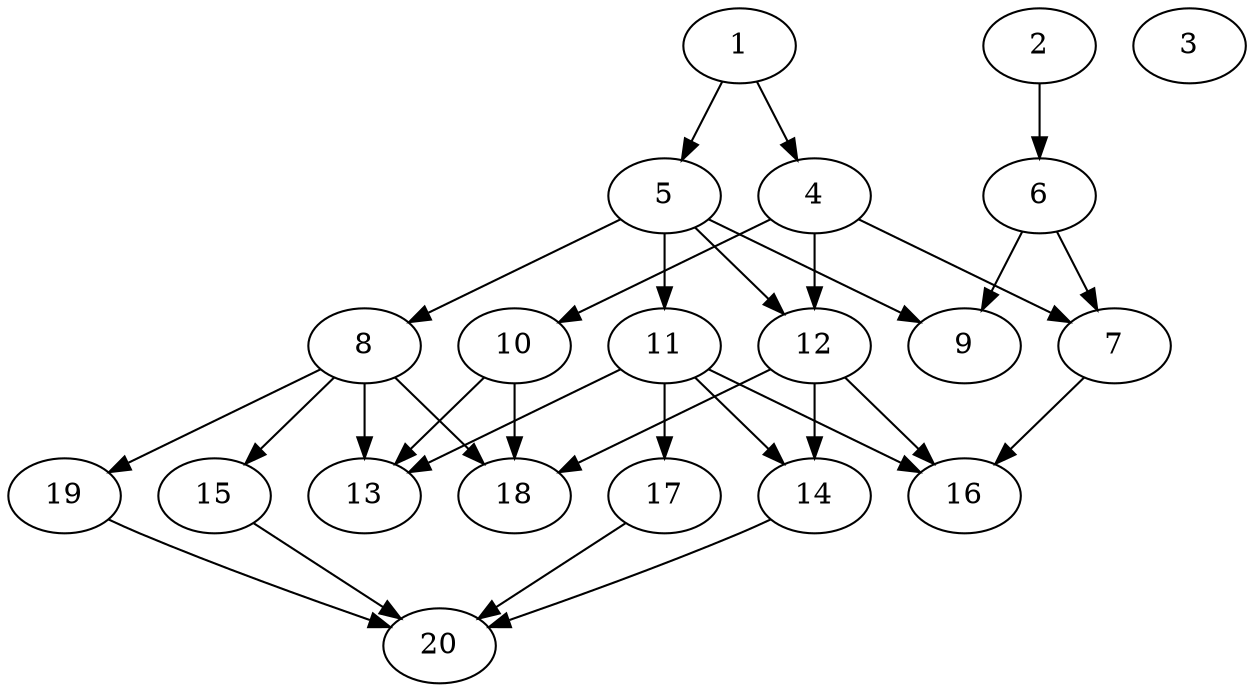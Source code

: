 // DAG automatically generated by daggen at Wed Jul 24 22:02:40 2019
// ./daggen --dot -n 20 --ccr 0.3 --fat 0.6 --regular 0.5 --density 0.5 --mindata 5242880 --maxdata 52428800 
digraph G {
  1 [size="172847787", alpha="0.01", expect_size="51854336"] 
  1 -> 4 [size ="51854336"]
  1 -> 5 [size ="51854336"]
  2 [size="42468693", alpha="0.01", expect_size="12740608"] 
  2 -> 6 [size ="12740608"]
  3 [size="44236800", alpha="0.06", expect_size="13271040"] 
  4 [size="103543467", alpha="0.19", expect_size="31063040"] 
  4 -> 7 [size ="31063040"]
  4 -> 10 [size ="31063040"]
  4 -> 12 [size ="31063040"]
  5 [size="93228373", alpha="0.19", expect_size="27968512"] 
  5 -> 8 [size ="27968512"]
  5 -> 9 [size ="27968512"]
  5 -> 11 [size ="27968512"]
  5 -> 12 [size ="27968512"]
  6 [size="144831147", alpha="0.03", expect_size="43449344"] 
  6 -> 7 [size ="43449344"]
  6 -> 9 [size ="43449344"]
  7 [size="145165653", alpha="0.00", expect_size="43549696"] 
  7 -> 16 [size ="43549696"]
  8 [size="38683307", alpha="0.02", expect_size="11604992"] 
  8 -> 13 [size ="11604992"]
  8 -> 15 [size ="11604992"]
  8 -> 18 [size ="11604992"]
  8 -> 19 [size ="11604992"]
  9 [size="53930667", alpha="0.05", expect_size="16179200"] 
  10 [size="78735360", alpha="0.00", expect_size="23620608"] 
  10 -> 13 [size ="23620608"]
  10 -> 18 [size ="23620608"]
  11 [size="98396160", alpha="0.00", expect_size="29518848"] 
  11 -> 13 [size ="29518848"]
  11 -> 14 [size ="29518848"]
  11 -> 16 [size ="29518848"]
  11 -> 17 [size ="29518848"]
  12 [size="102679893", alpha="0.02", expect_size="30803968"] 
  12 -> 14 [size ="30803968"]
  12 -> 16 [size ="30803968"]
  12 -> 18 [size ="30803968"]
  13 [size="108762453", alpha="0.02", expect_size="32628736"] 
  14 [size="152698880", alpha="0.04", expect_size="45809664"] 
  14 -> 20 [size ="45809664"]
  15 [size="146292053", alpha="0.05", expect_size="43887616"] 
  15 -> 20 [size ="43887616"]
  16 [size="135628800", alpha="0.15", expect_size="40688640"] 
  17 [size="156269227", alpha="0.18", expect_size="46880768"] 
  17 -> 20 [size ="46880768"]
  18 [size="159505067", alpha="0.01", expect_size="47851520"] 
  19 [size="19694933", alpha="0.06", expect_size="5908480"] 
  19 -> 20 [size ="5908480"]
  20 [size="59354453", alpha="0.05", expect_size="17806336"] 
}
